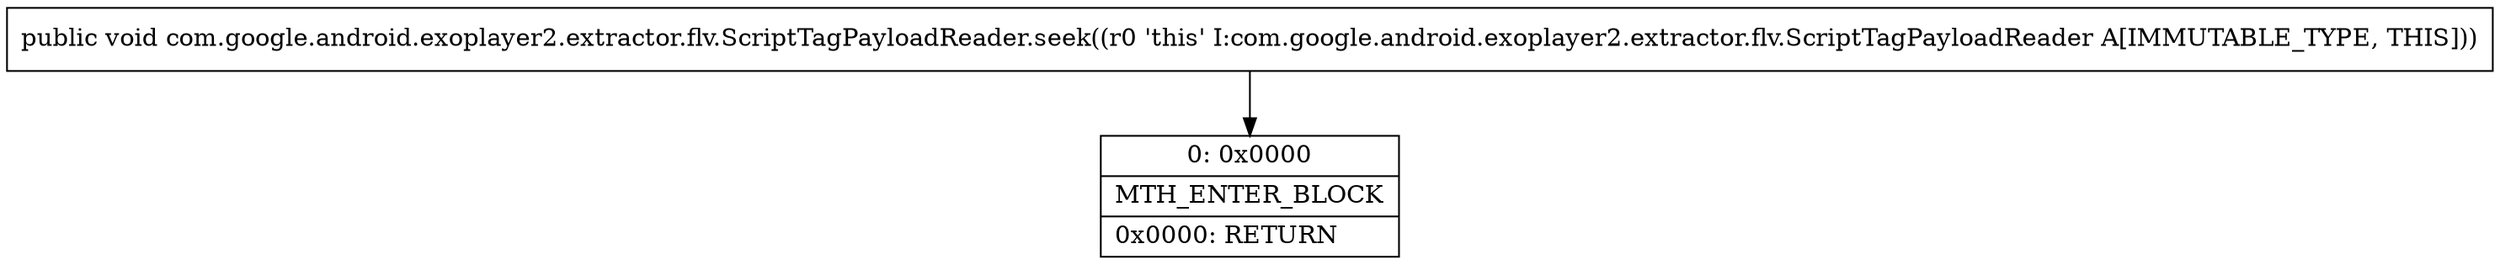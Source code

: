 digraph "CFG forcom.google.android.exoplayer2.extractor.flv.ScriptTagPayloadReader.seek()V" {
Node_0 [shape=record,label="{0\:\ 0x0000|MTH_ENTER_BLOCK\l|0x0000: RETURN   \l}"];
MethodNode[shape=record,label="{public void com.google.android.exoplayer2.extractor.flv.ScriptTagPayloadReader.seek((r0 'this' I:com.google.android.exoplayer2.extractor.flv.ScriptTagPayloadReader A[IMMUTABLE_TYPE, THIS])) }"];
MethodNode -> Node_0;
}

